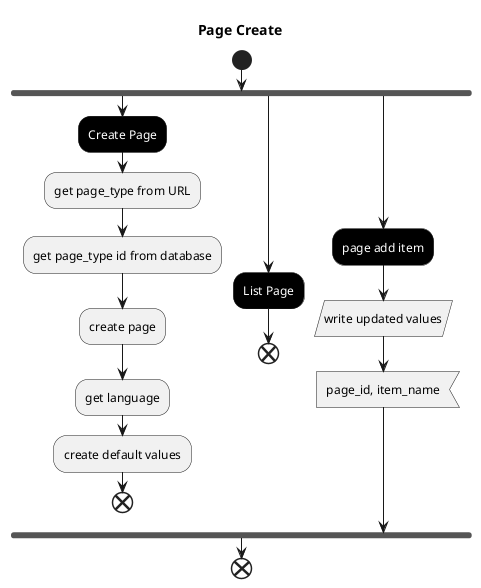 @startuml
skinparam Shadowing false

title Page Create

start
fork
#000:<color:#FFF>Create Page</color>;
:get page_type from URL;
:get page_type id from database;
:create page;
:get language;
:create default values;
end

fork again
  #000:<color:#FFF>List Page</color>;
end

fork again
  #000:<color:#FFF>page add item</color>;
  :write updated values/
  :page_id, item_name<

end fork

end



@enduml
